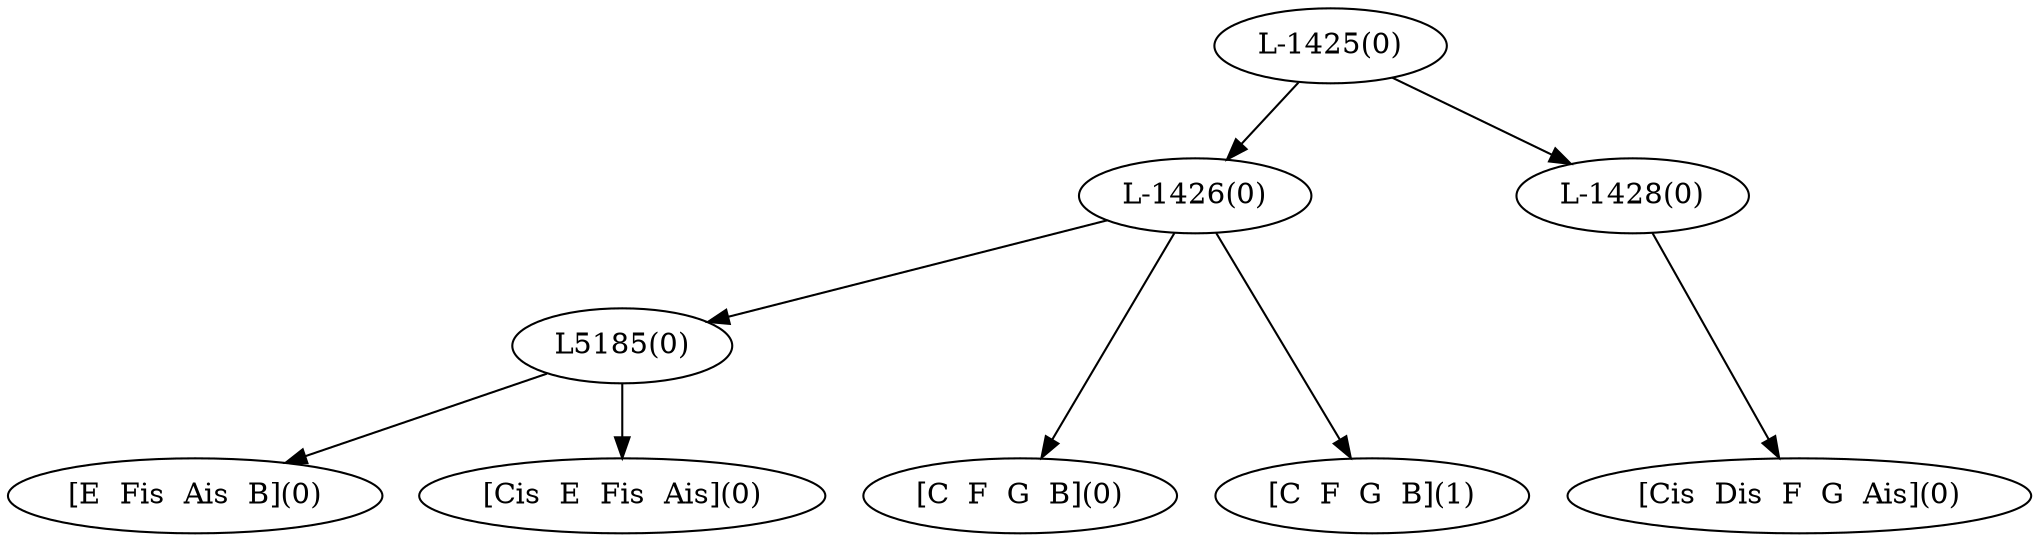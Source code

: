 digraph sample{
"L5185(0)"->"[E  Fis  Ais  B](0)"
"L5185(0)"->"[Cis  E  Fis  Ais](0)"
"L-1426(0)"->"[C  F  G  B](0)"
"L-1426(0)"->"L5185(0)"
"L-1426(0)"->"[C  F  G  B](1)"
"L-1428(0)"->"[Cis  Dis  F  G  Ais](0)"
"L-1425(0)"->"L-1426(0)"
"L-1425(0)"->"L-1428(0)"
{rank = min; "L-1425(0)"}
{rank = same; "L-1426(0)"; "L-1428(0)";}
{rank = same; "L5185(0)";}
{rank = max; "[C  F  G  B](0)"; "[C  F  G  B](1)"; "[Cis  Dis  F  G  Ais](0)"; "[Cis  E  Fis  Ais](0)"; "[E  Fis  Ais  B](0)";}
}